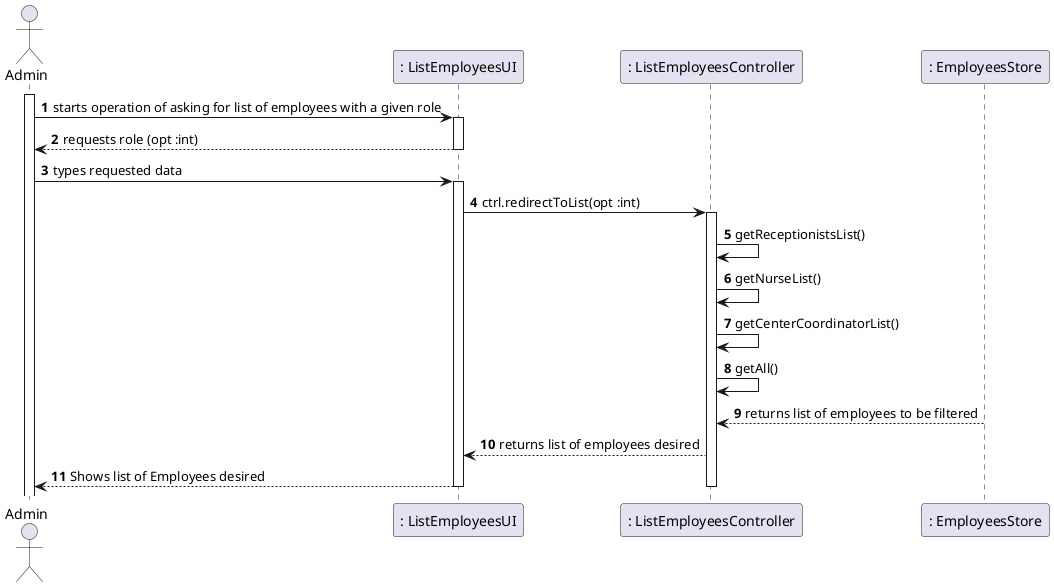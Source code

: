@startuml
autonumber
actor "Admin" as admin

participant ": ListEmployeesUI" as UI
participant ": ListEmployeesController" as Controller
participant ": EmployeesStore" as store

activate admin
admin -> UI :  starts operation of asking for list of employees with a given role
activate UI
UI --> admin : requests role (opt :int)
deactivate UI

admin -> UI : types requested data
activate UI

UI -> Controller : ctrl.redirectToList(opt :int)
activate Controller


Controller -> Controller : getReceptionistsList()
Controller -> Controller : getNurseList()
Controller -> Controller : getCenterCoordinatorList()
Controller -> Controller : getAll()
store --> Controller : returns list of employees to be filtered
Controller --> UI : returns list of employees desired
UI --> admin : Shows list of Employees desired


deactivate UI
deactivate Controller

@enduml